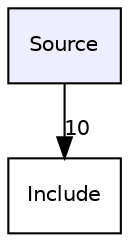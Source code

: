 digraph "Source" {
  compound=true
  node [ fontsize="10", fontname="Helvetica"];
  edge [ labelfontsize="10", labelfontname="Helvetica"];
  dir_74389ed8173ad57b461b9d623a1f3867 [shape=box, label="Source", style="filled", fillcolor="#eeeeff", pencolor="black", URL="dir_74389ed8173ad57b461b9d623a1f3867.html"];
  dir_856524284ebe840938865dc061f982fb [shape=box label="Include" URL="dir_856524284ebe840938865dc061f982fb.html"];
  dir_74389ed8173ad57b461b9d623a1f3867->dir_856524284ebe840938865dc061f982fb [headlabel="10", labeldistance=1.5 headhref="dir_000001_000000.html"];
}
